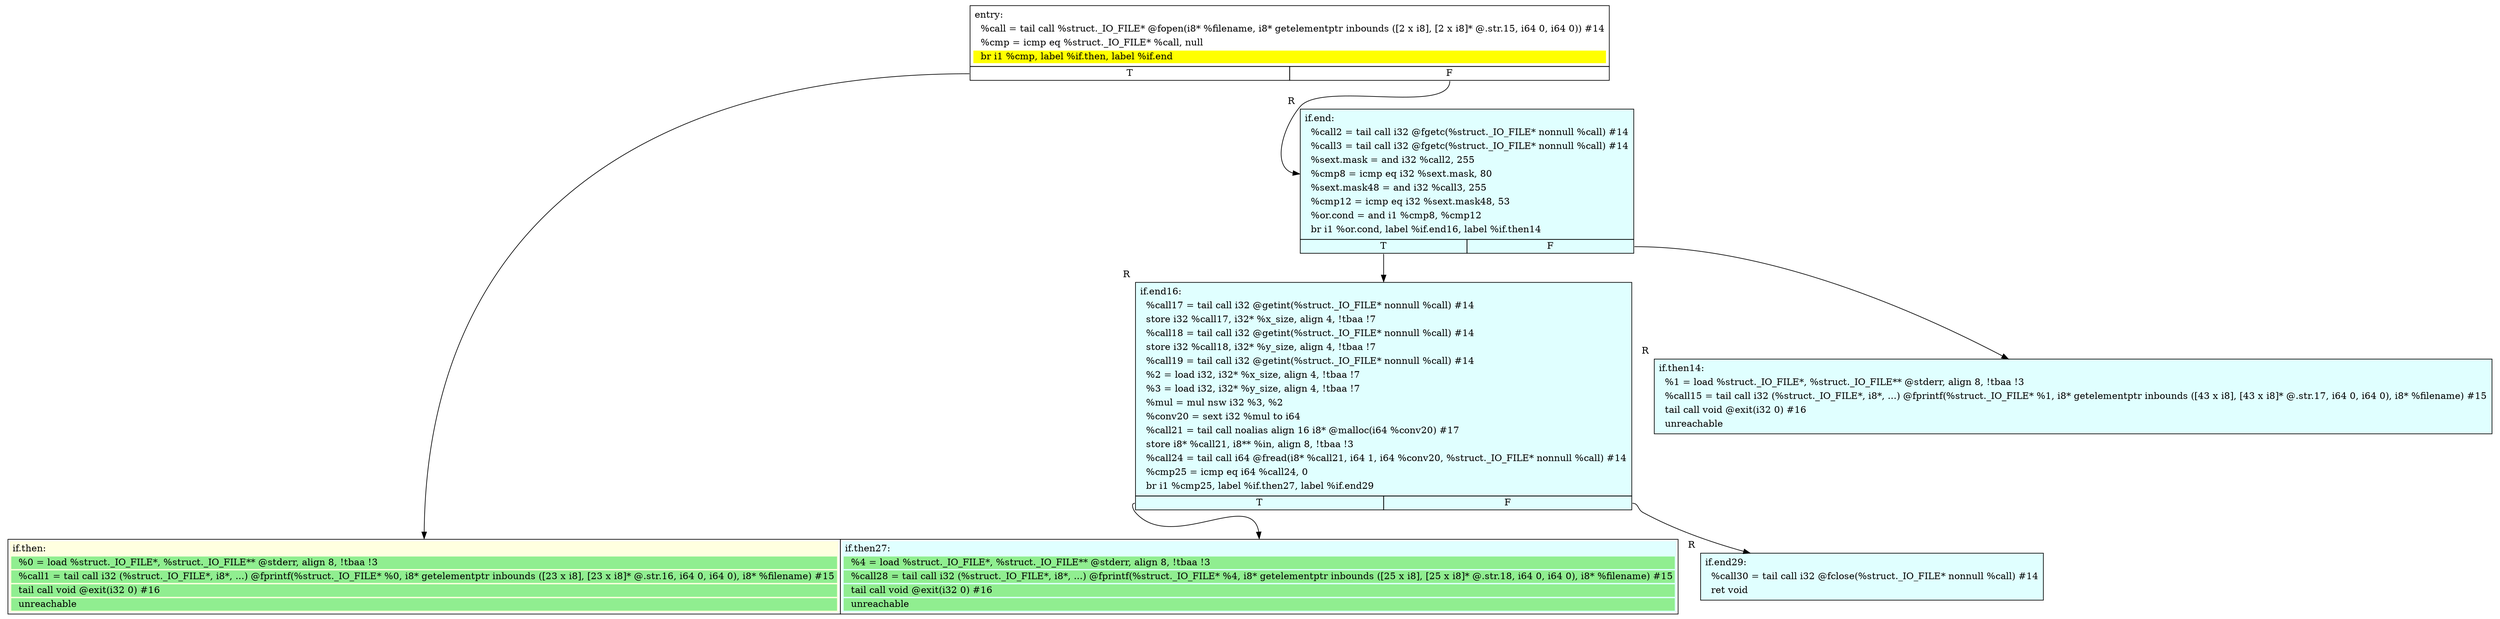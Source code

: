 digraph {
m_bb0 [shape = none, label  = <<table border="0" cellspacing="0">
<tr><td port="f1" border="1" colspan="2"><table bgcolor="LightYellow" border="0">
<tr><td align="left">if.then:</td></tr>
<tr><td bgcolor="lightgreen" align="left">  %0 = load %struct._IO_FILE*, %struct._IO_FILE** @stderr, align 8, !tbaa !3</td></tr>
<tr><td bgcolor="lightgreen" align="left">  %call1 = tail call i32 (%struct._IO_FILE*, i8*, ...) @fprintf(%struct._IO_FILE* %0, i8* getelementptr inbounds ([23 x i8], [23 x i8]* @.str.16, i64 0, i64 0), i8* %filename) #15</td></tr>
<tr><td bgcolor="lightgreen" align="left">  tail call void @exit(i32 0) #16</td></tr>
<tr><td bgcolor="lightgreen" align="left">  unreachable</td></tr>
</table>
</td>
<td port="f2" border="1" colspan="2"><table bgcolor="LightCyan" border="0">
<tr><td align="left">if.then27:</td></tr>
<tr><td bgcolor="lightgreen" align="left">  %4 = load %struct._IO_FILE*, %struct._IO_FILE** @stderr, align 8, !tbaa !3</td></tr>
<tr><td bgcolor="lightgreen" align="left">  %call28 = tail call i32 (%struct._IO_FILE*, i8*, ...) @fprintf(%struct._IO_FILE* %4, i8* getelementptr inbounds ([25 x i8], [25 x i8]* @.str.18, i64 0, i64 0), i8* %filename) #15</td></tr>
<tr><td bgcolor="lightgreen" align="left">  tail call void @exit(i32 0) #16</td></tr>
<tr><td bgcolor="lightgreen" align="left">  unreachable</td></tr>
</table>
</td></tr>
</table>> ]
f_bb0 [shape = none, label  = <<table  border="0" cellspacing="0">
<tr><td port="f" border="1" colspan="2"><table border="0">
<tr><td align="left">entry:</td></tr>
<tr><td align="left">  %call = tail call %struct._IO_FILE* @fopen(i8* %filename, i8* getelementptr inbounds ([2 x i8], [2 x i8]* @.str.15, i64 0, i64 0)) #14</td></tr>
<tr><td align="left">  %cmp = icmp eq %struct._IO_FILE* %call, null</td></tr>
<tr><td bgcolor="yellow" align="left">  br i1 %cmp, label %if.then, label %if.end</td></tr>
</table>
</td></tr>
<tr><td border="1" port="fT">T</td><td border="1" port="fF">F</td></tr>
</table>> ]
f_bb1 [shape = none,  xlabel="R", label  = <<table  bgcolor="LightCyan"  border="0" cellspacing="0">
<tr><td port="f" border="1" colspan="2"><table border="0">
<tr><td align="left">if.end:</td></tr>
<tr><td align="left">  %call2 = tail call i32 @fgetc(%struct._IO_FILE* nonnull %call) #14</td></tr>
<tr><td align="left">  %call3 = tail call i32 @fgetc(%struct._IO_FILE* nonnull %call) #14</td></tr>
<tr><td align="left">  %sext.mask = and i32 %call2, 255</td></tr>
<tr><td align="left">  %cmp8 = icmp eq i32 %sext.mask, 80</td></tr>
<tr><td align="left">  %sext.mask48 = and i32 %call3, 255</td></tr>
<tr><td align="left">  %cmp12 = icmp eq i32 %sext.mask48, 53</td></tr>
<tr><td align="left">  %or.cond = and i1 %cmp8, %cmp12</td></tr>
<tr><td align="left">  br i1 %or.cond, label %if.end16, label %if.then14</td></tr>
</table>
</td></tr>
<tr><td border="1" port="fT">T</td><td border="1" port="fF">F</td></tr>
</table>> ]
f_bb2 [shape = none,  xlabel="R", label  = <<table  bgcolor="LightCyan"  border="0" cellspacing="0">
<tr><td port="f" border="1"><table border="0">
<tr><td align="left">if.then14:</td></tr>
<tr><td align="left">  %1 = load %struct._IO_FILE*, %struct._IO_FILE** @stderr, align 8, !tbaa !3</td></tr>
<tr><td align="left">  %call15 = tail call i32 (%struct._IO_FILE*, i8*, ...) @fprintf(%struct._IO_FILE* %1, i8* getelementptr inbounds ([43 x i8], [43 x i8]* @.str.17, i64 0, i64 0), i8* %filename) #15</td></tr>
<tr><td align="left">  tail call void @exit(i32 0) #16</td></tr>
<tr><td align="left">  unreachable</td></tr>
</table>
</td></tr>
</table>> ]
f_bb3 [shape = none,  xlabel="R", label  = <<table  bgcolor="LightCyan"  border="0" cellspacing="0">
<tr><td port="f" border="1" colspan="2"><table border="0">
<tr><td align="left">if.end16:</td></tr>
<tr><td align="left">  %call17 = tail call i32 @getint(%struct._IO_FILE* nonnull %call) #14</td></tr>
<tr><td align="left">  store i32 %call17, i32* %x_size, align 4, !tbaa !7</td></tr>
<tr><td align="left">  %call18 = tail call i32 @getint(%struct._IO_FILE* nonnull %call) #14</td></tr>
<tr><td align="left">  store i32 %call18, i32* %y_size, align 4, !tbaa !7</td></tr>
<tr><td align="left">  %call19 = tail call i32 @getint(%struct._IO_FILE* nonnull %call) #14</td></tr>
<tr><td align="left">  %2 = load i32, i32* %x_size, align 4, !tbaa !7</td></tr>
<tr><td align="left">  %3 = load i32, i32* %y_size, align 4, !tbaa !7</td></tr>
<tr><td align="left">  %mul = mul nsw i32 %3, %2</td></tr>
<tr><td align="left">  %conv20 = sext i32 %mul to i64</td></tr>
<tr><td align="left">  %call21 = tail call noalias align 16 i8* @malloc(i64 %conv20) #17</td></tr>
<tr><td align="left">  store i8* %call21, i8** %in, align 8, !tbaa !3</td></tr>
<tr><td align="left">  %call24 = tail call i64 @fread(i8* %call21, i64 1, i64 %conv20, %struct._IO_FILE* nonnull %call) #14</td></tr>
<tr><td align="left">  %cmp25 = icmp eq i64 %call24, 0</td></tr>
<tr><td align="left">  br i1 %cmp25, label %if.then27, label %if.end29</td></tr>
</table>
</td></tr>
<tr><td border="1" port="fT">T</td><td border="1" port="fF">F</td></tr>
</table>> ]
f_bb4 [shape = none,  xlabel="R", label  = <<table  bgcolor="LightCyan"  border="0" cellspacing="0">
<tr><td port="f" border="1"><table border="0">
<tr><td align="left">if.end29:</td></tr>
<tr><td align="left">  %call30 = tail call i32 @fclose(%struct._IO_FILE* nonnull %call) #14</td></tr>
<tr><td align="left">  ret void</td></tr>
</table>
</td></tr>
</table>> ]
f_bb0:fT -> m_bb0:f1
f_bb0:fF -> f_bb1:f
f_bb1:fT -> f_bb3:f
f_bb1:fF -> f_bb2:f
f_bb3:fT -> m_bb0:f2
f_bb3:fF -> f_bb4:f
}

